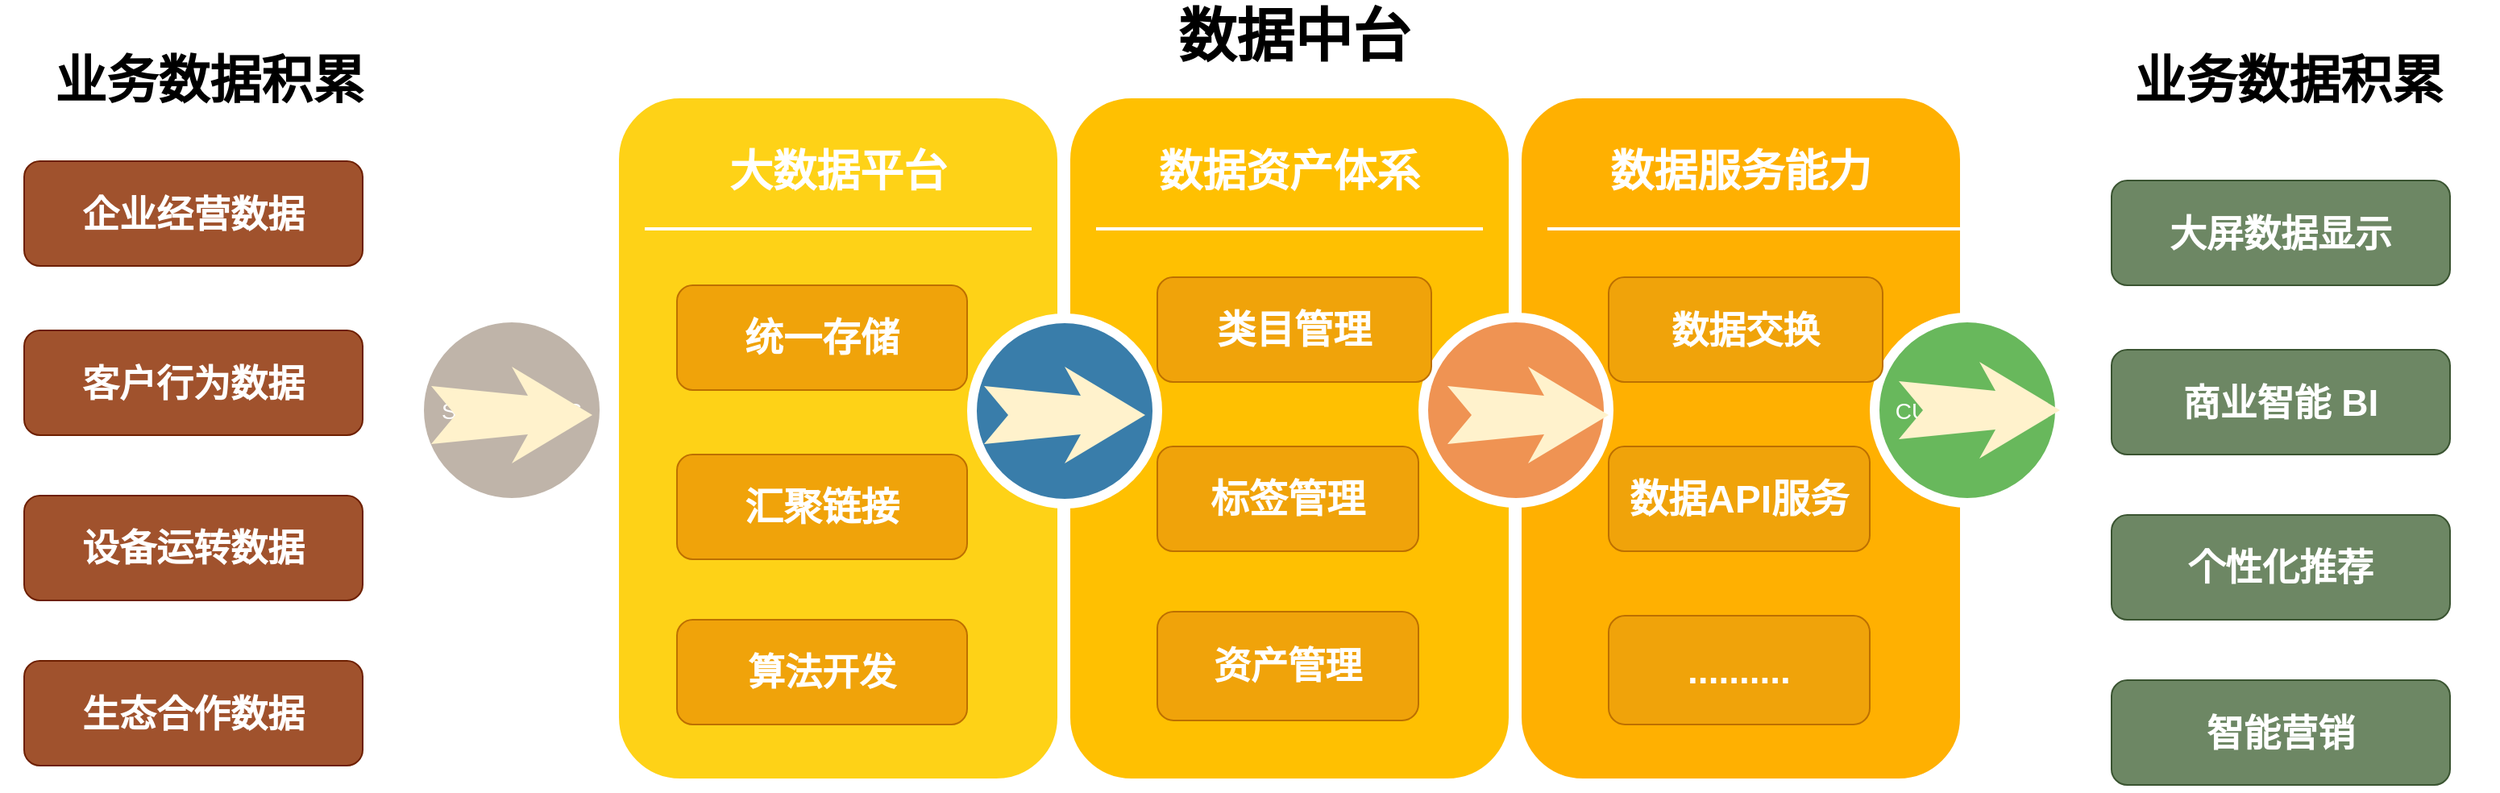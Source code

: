 <mxfile version="14.8.0" type="github">
  <diagram name="Page-1" id="12e1b939-464a-85fe-373e-61e167be1490">
    <mxGraphModel dx="908" dy="1520" grid="1" gridSize="10" guides="1" tooltips="1" connect="1" arrows="1" fold="1" page="1" pageScale="1.5" pageWidth="1169" pageHeight="826" background="none" math="0" shadow="0">
      <root>
        <mxCell id="0" />
        <mxCell id="1" parent="0" />
        <mxCell id="60da8b9f42644d3a-2" value="" style="whiteSpace=wrap;html=1;rounded=1;shadow=0;strokeWidth=8;fontSize=20;align=center;fillColor=#FED217;strokeColor=#FFFFFF;" parent="1" vertex="1">
          <mxGeometry x="450" y="405" width="280" height="430" as="geometry" />
        </mxCell>
        <mxCell id="60da8b9f42644d3a-3" value="大数据平台" style="text;html=1;strokeColor=none;fillColor=none;align=center;verticalAlign=middle;whiteSpace=wrap;rounded=0;shadow=0;fontSize=27;fontColor=#FFFFFF;fontStyle=1" parent="1" vertex="1">
          <mxGeometry x="450" y="425" width="280" height="60" as="geometry" />
        </mxCell>
        <mxCell id="60da8b9f42644d3a-6" value="" style="line;strokeWidth=2;html=1;rounded=0;shadow=0;fontSize=27;align=center;fillColor=none;strokeColor=#FFFFFF;" parent="1" vertex="1">
          <mxGeometry x="470" y="485" width="240" height="10" as="geometry" />
        </mxCell>
        <mxCell id="60da8b9f42644d3a-8" value="STRANGERS" style="ellipse;whiteSpace=wrap;html=1;rounded=0;shadow=0;strokeWidth=6;fontSize=14;align=center;fillColor=#BFB4A9;strokeColor=#FFFFFF;fontColor=#FFFFFF;" parent="1" vertex="1">
          <mxGeometry x="330" y="545" width="115" height="115" as="geometry" />
        </mxCell>
        <mxCell id="60da8b9f42644d3a-9" value="" style="html=1;shadow=0;dashed=0;align=center;verticalAlign=middle;shape=mxgraph.arrows2.stylisedArrow;dy=0.6;dx=40;notch=15;feather=0.4;rounded=0;strokeWidth=1;fontSize=27;strokeColor=none;fillColor=#fff2cc;" parent="1" vertex="1">
          <mxGeometry x="337.5" y="575.5" width="100" height="60" as="geometry" />
        </mxCell>
        <mxCell id="60da8b9f42644d3a-17" value="" style="whiteSpace=wrap;html=1;rounded=1;shadow=0;strokeWidth=8;fontSize=20;align=center;fillColor=#FFC001;strokeColor=#FFFFFF;" parent="1" vertex="1">
          <mxGeometry x="730" y="405" width="280" height="430" as="geometry" />
        </mxCell>
        <mxCell id="60da8b9f42644d3a-18" value="数据资产体系" style="text;html=1;strokeColor=none;fillColor=none;align=center;verticalAlign=middle;whiteSpace=wrap;rounded=0;shadow=0;fontSize=27;fontColor=#FFFFFF;fontStyle=1" parent="1" vertex="1">
          <mxGeometry x="730" y="425" width="280" height="60" as="geometry" />
        </mxCell>
        <mxCell id="60da8b9f42644d3a-20" value="" style="line;strokeWidth=2;html=1;rounded=0;shadow=0;fontSize=27;align=center;fillColor=none;strokeColor=#FFFFFF;" parent="1" vertex="1">
          <mxGeometry x="750" y="485" width="240" height="10" as="geometry" />
        </mxCell>
        <mxCell id="60da8b9f42644d3a-22" value="" style="ellipse;whiteSpace=wrap;html=1;rounded=0;shadow=0;strokeWidth=6;fontSize=14;align=center;fillColor=#397DAA;strokeColor=#FFFFFF;fontColor=#FFFFFF;" parent="1" vertex="1">
          <mxGeometry x="673" y="545.5" width="115" height="115" as="geometry" />
        </mxCell>
        <mxCell id="60da8b9f42644d3a-24" value="" style="whiteSpace=wrap;html=1;rounded=1;shadow=0;strokeWidth=8;fontSize=20;align=center;fillColor=#FFB001;strokeColor=#FFFFFF;" parent="1" vertex="1">
          <mxGeometry x="1010" y="405" width="280" height="430" as="geometry" />
        </mxCell>
        <mxCell id="60da8b9f42644d3a-25" value="数据服务能力" style="text;html=1;strokeColor=none;fillColor=none;align=center;verticalAlign=middle;whiteSpace=wrap;rounded=0;shadow=0;fontSize=27;fontColor=#FFFFFF;fontStyle=1" parent="1" vertex="1">
          <mxGeometry x="1010" y="425" width="280" height="60" as="geometry" />
        </mxCell>
        <mxCell id="60da8b9f42644d3a-27" value="" style="line;strokeWidth=2;html=1;rounded=0;shadow=0;fontSize=27;align=center;fillColor=none;strokeColor=#FFFFFF;" parent="1" vertex="1">
          <mxGeometry x="1030" y="485" width="240" height="10" as="geometry" />
        </mxCell>
        <mxCell id="60da8b9f42644d3a-29" value="LEADS" style="ellipse;whiteSpace=wrap;html=1;rounded=0;shadow=0;strokeWidth=6;fontSize=14;align=center;fillColor=#EF9353;strokeColor=#FFFFFF;fontColor=#FFFFFF;" parent="1" vertex="1">
          <mxGeometry x="953" y="545" width="115" height="115" as="geometry" />
        </mxCell>
        <mxCell id="60da8b9f42644d3a-34" value="" style="line;strokeWidth=2;html=1;rounded=0;shadow=0;fontSize=27;align=center;fillColor=none;strokeColor=#FFFFFF;" parent="1" vertex="1">
          <mxGeometry x="1176" y="485" width="240" height="10" as="geometry" />
        </mxCell>
        <mxCell id="60da8b9f42644d3a-36" value="CUSTOMERS" style="ellipse;whiteSpace=wrap;html=1;rounded=0;shadow=0;strokeWidth=6;fontSize=14;align=center;fillColor=#68B85C;strokeColor=#FFFFFF;fontColor=#FFFFFF;" parent="1" vertex="1">
          <mxGeometry x="1233" y="545" width="115" height="115" as="geometry" />
        </mxCell>
        <mxCell id="60da8b9f42644d3a-37" value="" style="html=1;shadow=0;dashed=0;align=center;verticalAlign=middle;shape=mxgraph.arrows2.stylisedArrow;dy=0.6;dx=40;notch=15;feather=0.4;rounded=0;strokeWidth=1;fontSize=27;strokeColor=none;fillColor=#fff2cc;" parent="1" vertex="1">
          <mxGeometry x="1248" y="572.5" width="100" height="60" as="geometry" />
        </mxCell>
        <mxCell id="-0lu--sUX_7D3RYY0f1U-2" value="" style="html=1;shadow=0;dashed=0;align=center;verticalAlign=middle;shape=mxgraph.arrows2.stylisedArrow;dy=0.6;dx=40;notch=15;feather=0.4;rounded=0;strokeWidth=1;fontSize=27;strokeColor=none;fillColor=#fff2cc;" vertex="1" parent="1">
          <mxGeometry x="680.5" y="575.5" width="100" height="60" as="geometry" />
        </mxCell>
        <mxCell id="-0lu--sUX_7D3RYY0f1U-4" value="" style="html=1;shadow=0;dashed=0;align=center;verticalAlign=middle;shape=mxgraph.arrows2.stylisedArrow;dy=0.6;dx=40;notch=15;feather=0.4;rounded=0;strokeWidth=1;fontSize=27;strokeColor=none;fillColor=#fff2cc;" vertex="1" parent="1">
          <mxGeometry x="968" y="575.5" width="100" height="60" as="geometry" />
        </mxCell>
        <mxCell id="-0lu--sUX_7D3RYY0f1U-16" value="&lt;font style=&quot;font-size: 32px&quot;&gt;&lt;b&gt;业务数据积累&lt;/b&gt;&lt;/font&gt;" style="text;html=1;strokeColor=none;fillColor=none;align=center;verticalAlign=middle;whiteSpace=wrap;rounded=0;" vertex="1" parent="1">
          <mxGeometry x="70" y="388" width="260" height="20" as="geometry" />
        </mxCell>
        <mxCell id="-0lu--sUX_7D3RYY0f1U-17" value="&lt;font size=&quot;1&quot;&gt;&lt;b style=&quot;font-size: 36px&quot;&gt;数据中台&lt;/b&gt;&lt;/font&gt;" style="text;html=1;strokeColor=none;fillColor=none;align=center;verticalAlign=middle;whiteSpace=wrap;rounded=0;" vertex="1" parent="1">
          <mxGeometry x="743" y="360" width="260" height="20" as="geometry" />
        </mxCell>
        <mxCell id="-0lu--sUX_7D3RYY0f1U-21" value="&lt;font style=&quot;font-size: 24px&quot;&gt;&lt;b&gt;统一存储&lt;/b&gt;&lt;/font&gt;" style="rounded=1;whiteSpace=wrap;html=1;labelBackgroundColor=none;fillColor=#f0a30a;strokeColor=#BD7000;fontColor=#FFFFFF;" vertex="1" parent="1">
          <mxGeometry x="490" y="525" width="180" height="65" as="geometry" />
        </mxCell>
        <mxCell id="-0lu--sUX_7D3RYY0f1U-22" value="汇聚链接" style="rounded=1;whiteSpace=wrap;html=1;labelBackgroundColor=none;fillColor=#f0a30a;strokeColor=#BD7000;fontSize=24;fontStyle=1;fontColor=#FFFFFF;" vertex="1" parent="1">
          <mxGeometry x="490" y="630" width="180" height="65" as="geometry" />
        </mxCell>
        <mxCell id="-0lu--sUX_7D3RYY0f1U-23" value="算法开发" style="rounded=1;whiteSpace=wrap;html=1;labelBackgroundColor=none;fillColor=#f0a30a;strokeColor=#BD7000;fontColor=#FFFFFF;fontSize=23;fontStyle=1" vertex="1" parent="1">
          <mxGeometry x="490" y="732.5" width="180" height="65" as="geometry" />
        </mxCell>
        <mxCell id="-0lu--sUX_7D3RYY0f1U-24" value="&lt;span style=&quot;font-size: 24px&quot;&gt;&lt;b&gt;类目管理&lt;/b&gt;&lt;/span&gt;" style="rounded=1;whiteSpace=wrap;html=1;labelBackgroundColor=none;fillColor=#f0a30a;strokeColor=#BD7000;fontColor=#FFFFFF;" vertex="1" parent="1">
          <mxGeometry x="788" y="520" width="170" height="65" as="geometry" />
        </mxCell>
        <mxCell id="-0lu--sUX_7D3RYY0f1U-25" value="标签管理" style="rounded=1;whiteSpace=wrap;html=1;labelBackgroundColor=none;fillColor=#f0a30a;strokeColor=#BD7000;fontSize=24;fontStyle=1;fontColor=#FFFFFF;" vertex="1" parent="1">
          <mxGeometry x="788" y="625" width="162" height="65" as="geometry" />
        </mxCell>
        <mxCell id="-0lu--sUX_7D3RYY0f1U-26" value="资产管理" style="rounded=1;whiteSpace=wrap;html=1;labelBackgroundColor=none;fillColor=#f0a30a;strokeColor=#BD7000;fontColor=#FFFFFF;fontSize=23;fontStyle=1" vertex="1" parent="1">
          <mxGeometry x="788" y="727.5" width="162" height="67.5" as="geometry" />
        </mxCell>
        <mxCell id="-0lu--sUX_7D3RYY0f1U-27" value="&lt;font style=&quot;font-size: 23px&quot;&gt;&lt;b&gt;数据交换&lt;/b&gt;&lt;/font&gt;" style="rounded=1;whiteSpace=wrap;html=1;labelBackgroundColor=none;fillColor=#f0a30a;strokeColor=#BD7000;fontColor=#FFFFFF;" vertex="1" parent="1">
          <mxGeometry x="1068" y="520" width="170" height="65" as="geometry" />
        </mxCell>
        <mxCell id="-0lu--sUX_7D3RYY0f1U-28" value="数据API服务" style="rounded=1;whiteSpace=wrap;html=1;labelBackgroundColor=none;fillColor=#f0a30a;strokeColor=#BD7000;fontSize=24;fontStyle=1;fontColor=#FFFFFF;" vertex="1" parent="1">
          <mxGeometry x="1068" y="625" width="162" height="65" as="geometry" />
        </mxCell>
        <mxCell id="-0lu--sUX_7D3RYY0f1U-29" value=".........." style="rounded=1;whiteSpace=wrap;html=1;labelBackgroundColor=none;fillColor=#f0a30a;strokeColor=#BD7000;fontColor=#FFFFFF;fontSize=23;fontStyle=1" vertex="1" parent="1">
          <mxGeometry x="1068" y="730" width="162" height="67.5" as="geometry" />
        </mxCell>
        <mxCell id="-0lu--sUX_7D3RYY0f1U-30" value="&lt;b style=&quot;color: rgb(0 , 0 , 0) ; font-size: 23px&quot;&gt;&lt;font color=&quot;#ffffff&quot;&gt;企业经营数据&lt;/font&gt;&lt;/b&gt;" style="rounded=1;whiteSpace=wrap;html=1;labelBackgroundColor=none;fillColor=#a0522d;strokeColor=#6D1F00;fontColor=#ffffff;" vertex="1" parent="1">
          <mxGeometry x="85" y="448" width="210" height="65" as="geometry" />
        </mxCell>
        <mxCell id="-0lu--sUX_7D3RYY0f1U-31" value="&lt;b style=&quot;font-size: 23px&quot;&gt;客户行为数据&lt;/b&gt;" style="rounded=1;whiteSpace=wrap;html=1;labelBackgroundColor=none;fillColor=#a0522d;strokeColor=#6D1F00;fontSize=24;fontStyle=1;fontColor=#ffffff;" vertex="1" parent="1">
          <mxGeometry x="85" y="553" width="210" height="65" as="geometry" />
        </mxCell>
        <mxCell id="-0lu--sUX_7D3RYY0f1U-32" value="&lt;b&gt;设备运转数据&lt;/b&gt;" style="rounded=1;whiteSpace=wrap;html=1;labelBackgroundColor=none;fillColor=#a0522d;strokeColor=#6D1F00;fontColor=#ffffff;fontSize=23;fontStyle=1" vertex="1" parent="1">
          <mxGeometry x="85" y="655.5" width="210" height="65" as="geometry" />
        </mxCell>
        <mxCell id="-0lu--sUX_7D3RYY0f1U-33" value="&lt;b&gt;生态合作数据&lt;/b&gt;" style="rounded=1;whiteSpace=wrap;html=1;labelBackgroundColor=none;fillColor=#a0522d;strokeColor=#6D1F00;fontColor=#ffffff;fontSize=23;fontStyle=1" vertex="1" parent="1">
          <mxGeometry x="85" y="758" width="210" height="65" as="geometry" />
        </mxCell>
        <mxCell id="-0lu--sUX_7D3RYY0f1U-34" value="&lt;span style=&quot;font-size: 23px&quot;&gt;&lt;b&gt;大屏数据显示&lt;/b&gt;&lt;/span&gt;" style="rounded=1;whiteSpace=wrap;html=1;labelBackgroundColor=none;fillColor=#6d8764;strokeColor=#3A5431;fontColor=#ffffff;" vertex="1" parent="1">
          <mxGeometry x="1380" y="460" width="210" height="65" as="geometry" />
        </mxCell>
        <mxCell id="-0lu--sUX_7D3RYY0f1U-35" value="&lt;span style=&quot;font-size: 23px&quot;&gt;商业智能 BI&lt;/span&gt;" style="rounded=1;whiteSpace=wrap;html=1;labelBackgroundColor=none;fillColor=#6d8764;strokeColor=#3A5431;fontSize=24;fontStyle=1;fontColor=#ffffff;" vertex="1" parent="1">
          <mxGeometry x="1380" y="565" width="210" height="65" as="geometry" />
        </mxCell>
        <mxCell id="-0lu--sUX_7D3RYY0f1U-36" value="个性化推荐" style="rounded=1;whiteSpace=wrap;html=1;labelBackgroundColor=none;fillColor=#6d8764;strokeColor=#3A5431;fontColor=#ffffff;fontSize=23;fontStyle=1" vertex="1" parent="1">
          <mxGeometry x="1380" y="667.5" width="210" height="65" as="geometry" />
        </mxCell>
        <mxCell id="-0lu--sUX_7D3RYY0f1U-37" value="智能营销" style="rounded=1;whiteSpace=wrap;html=1;labelBackgroundColor=none;fillColor=#6d8764;strokeColor=#3A5431;fontColor=#ffffff;fontSize=23;fontStyle=1" vertex="1" parent="1">
          <mxGeometry x="1380" y="770" width="210" height="65" as="geometry" />
        </mxCell>
        <mxCell id="-0lu--sUX_7D3RYY0f1U-38" value="&lt;font style=&quot;font-size: 32px&quot;&gt;&lt;b&gt;业务数据积累&lt;/b&gt;&lt;/font&gt;" style="text;html=1;strokeColor=none;fillColor=none;align=center;verticalAlign=middle;whiteSpace=wrap;rounded=0;" vertex="1" parent="1">
          <mxGeometry x="1360" y="388" width="260" height="20" as="geometry" />
        </mxCell>
      </root>
    </mxGraphModel>
  </diagram>
</mxfile>
